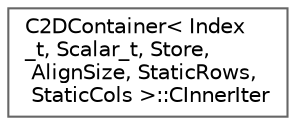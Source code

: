 digraph "Graphical Class Hierarchy"
{
 // LATEX_PDF_SIZE
  bgcolor="transparent";
  edge [fontname=Helvetica,fontsize=10,labelfontname=Helvetica,labelfontsize=10];
  node [fontname=Helvetica,fontsize=10,shape=box,height=0.2,width=0.4];
  rankdir="LR";
  Node0 [id="Node000000",label="C2DContainer\< Index\l_t, Scalar_t, Store,\l AlignSize, StaticRows,\l StaticCols \>::CInnerIter",height=0.2,width=0.4,color="grey40", fillcolor="white", style="filled",URL="$classC2DContainer_1_1CInnerIter.html",tooltip="Scalar iterator to the inner dimension of the container, read-only."];
}
